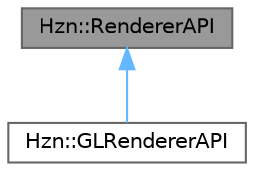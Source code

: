 digraph "Hzn::RendererAPI"
{
 // LATEX_PDF_SIZE
  bgcolor="transparent";
  edge [fontname=Helvetica,fontsize=10,labelfontname=Helvetica,labelfontsize=10];
  node [fontname=Helvetica,fontsize=10,shape=box,height=0.2,width=0.4];
  Node1 [label="Hzn::RendererAPI",height=0.2,width=0.4,color="gray40", fillcolor="grey60", style="filled", fontcolor="black",tooltip=" "];
  Node1 -> Node2 [dir="back",color="steelblue1",style="solid"];
  Node2 [label="Hzn::GLRendererAPI",height=0.2,width=0.4,color="gray40", fillcolor="white", style="filled",URL="$class_hzn_1_1_g_l_renderer_a_p_i.html",tooltip=" "];
}
